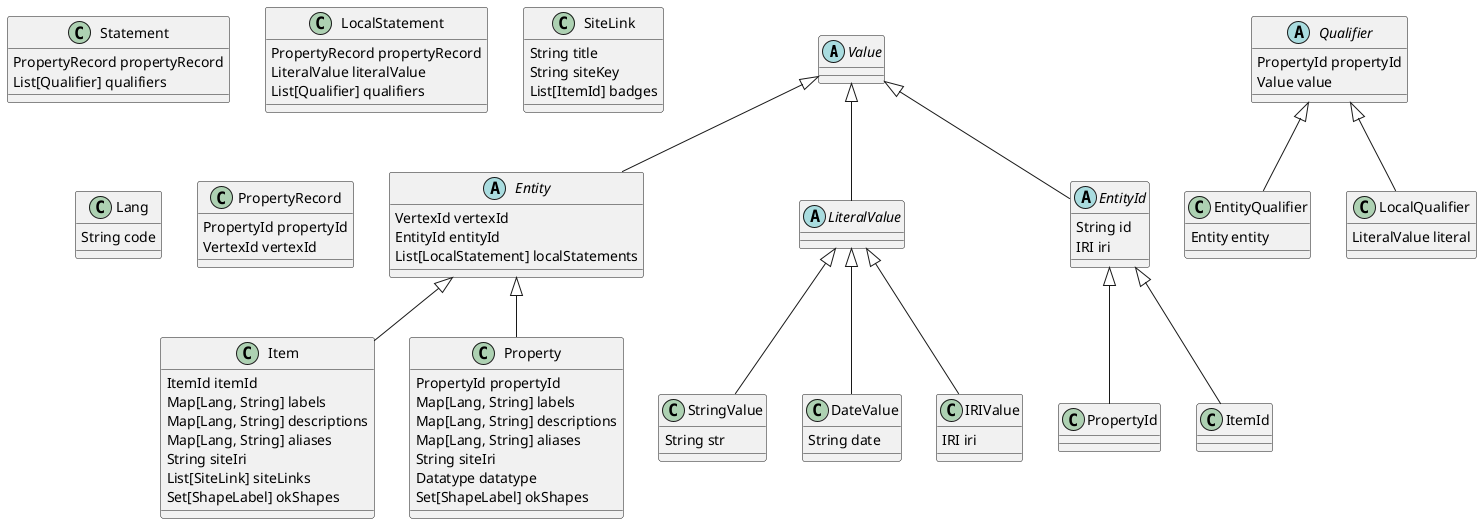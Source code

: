 @startuml
abstract class Value { }

abstract class Entity extends Value {
    VertexId vertexId
    EntityId entityId
    List[LocalStatement] localStatements
}

class Item extends Entity {
    ItemId itemId
    Map[Lang, String] labels
    Map[Lang, String] descriptions
    Map[Lang, String] aliases
    String siteIri
    List[SiteLink] siteLinks
    Set[ShapeLabel] okShapes
}

class Property extends Entity {
    PropertyId propertyId
    Map[Lang, String] labels
    Map[Lang, String] descriptions
    Map[Lang, String] aliases
    String siteIri
    Datatype datatype
    Set[ShapeLabel] okShapes
}

abstract class LiteralValue extends Value {}

class StringValue extends LiteralValue {
    String str
}

class DateValue extends LiteralValue {
    String date
}

class IRIValue extends LiteralValue {
    IRI iri
}

abstract class Qualifier {
    PropertyId propertyId
    Value value
}

class EntityQualifier extends Qualifier {
    Entity entity
}

class LocalQualifier extends Qualifier {
    LiteralValue literal
}

class Statement {
    PropertyRecord propertyRecord
    List[Qualifier] qualifiers
}

class LocalStatement {
    PropertyRecord propertyRecord
    LiteralValue literalValue
    List[Qualifier] qualifiers
}

class SiteLink {
    String title
    String siteKey
    List[ItemId] badges
}

abstract class EntityId extends Value {
    String id
    IRI iri
}

class PropertyId extends EntityId { }

class ItemId extends EntityId { }

class Lang {
    String code
}

class PropertyRecord {
    PropertyId propertyId
    VertexId vertexId
}
@enduml